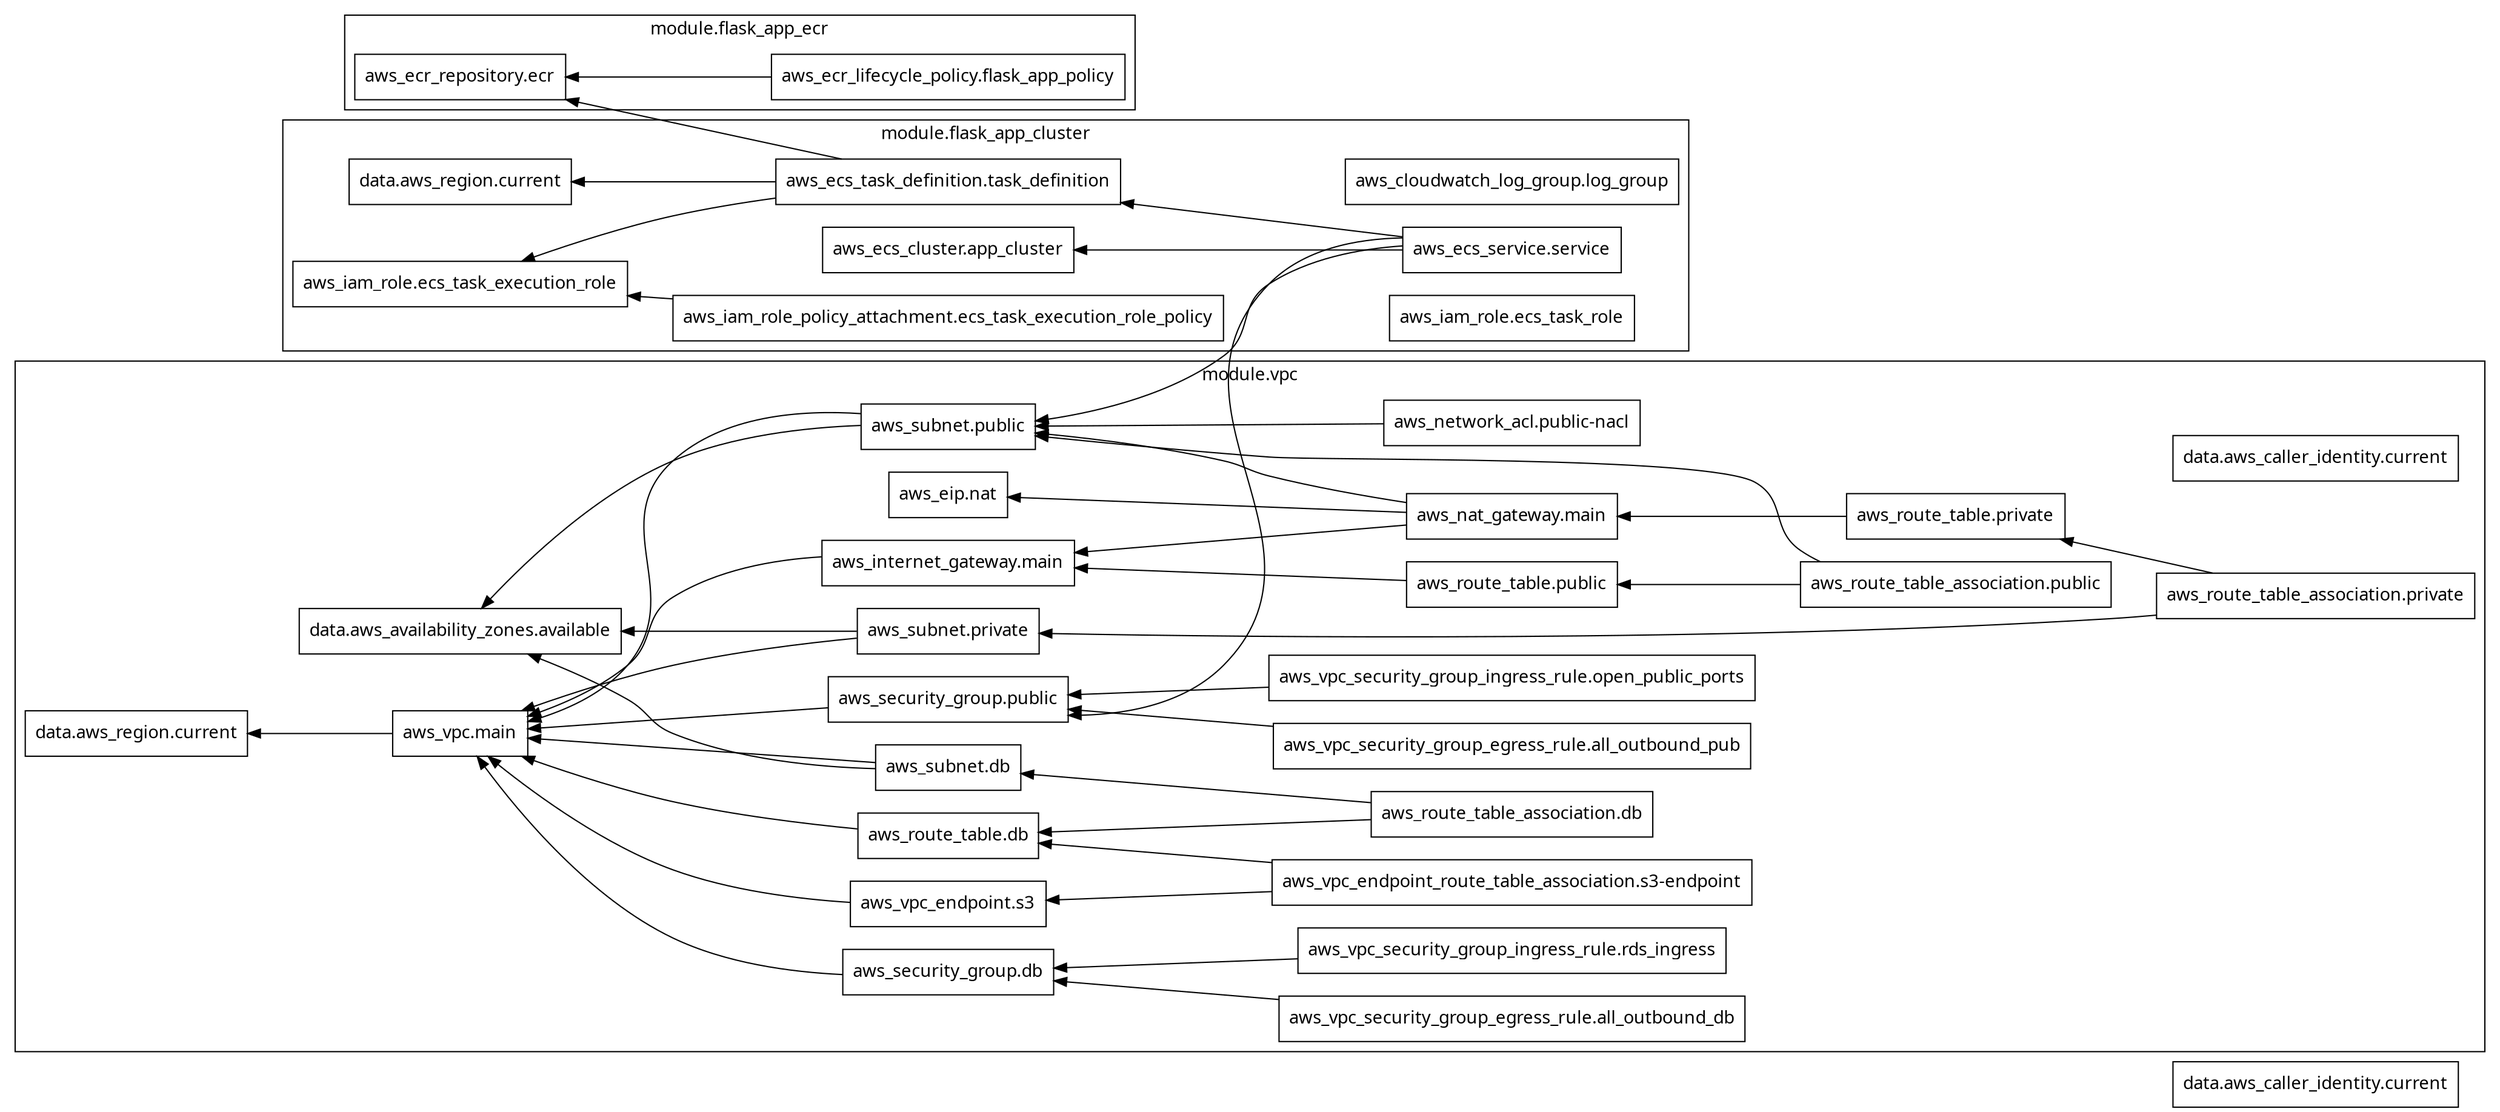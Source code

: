 digraph G {
  rankdir = "RL";
  node [shape = rect, fontname = "sans-serif"];
  "data.aws_caller_identity.current" [label="data.aws_caller_identity.current"];
  subgraph "cluster_module.flask_app_cluster" {
    label = "module.flask_app_cluster"
    fontname = "sans-serif"
    "module.flask_app_cluster.data.aws_region.current" [label="data.aws_region.current"];
    "module.flask_app_cluster.aws_cloudwatch_log_group.log_group" [label="aws_cloudwatch_log_group.log_group"];
    "module.flask_app_cluster.aws_ecs_cluster.app_cluster" [label="aws_ecs_cluster.app_cluster"];
    "module.flask_app_cluster.aws_ecs_service.service" [label="aws_ecs_service.service"];
    "module.flask_app_cluster.aws_ecs_task_definition.task_definition" [label="aws_ecs_task_definition.task_definition"];
    "module.flask_app_cluster.aws_iam_role.ecs_task_execution_role" [label="aws_iam_role.ecs_task_execution_role"];
    "module.flask_app_cluster.aws_iam_role.ecs_task_role" [label="aws_iam_role.ecs_task_role"];
    "module.flask_app_cluster.aws_iam_role_policy_attachment.ecs_task_execution_role_policy" [label="aws_iam_role_policy_attachment.ecs_task_execution_role_policy"];
  }
  subgraph "cluster_module.flask_app_ecr" {
    label = "module.flask_app_ecr"
    fontname = "sans-serif"
    "module.flask_app_ecr.aws_ecr_lifecycle_policy.flask_app_policy" [label="aws_ecr_lifecycle_policy.flask_app_policy"];
    "module.flask_app_ecr.aws_ecr_repository.ecr" [label="aws_ecr_repository.ecr"];
  }
  subgraph "cluster_module.vpc" {
    label = "module.vpc"
    fontname = "sans-serif"
    "module.vpc.data.aws_availability_zones.available" [label="data.aws_availability_zones.available"];
    "module.vpc.data.aws_caller_identity.current" [label="data.aws_caller_identity.current"];
    "module.vpc.data.aws_region.current" [label="data.aws_region.current"];
    "module.vpc.aws_eip.nat" [label="aws_eip.nat"];
    "module.vpc.aws_internet_gateway.main" [label="aws_internet_gateway.main"];
    "module.vpc.aws_nat_gateway.main" [label="aws_nat_gateway.main"];
    "module.vpc.aws_network_acl.public-nacl" [label="aws_network_acl.public-nacl"];
    "module.vpc.aws_route_table.db" [label="aws_route_table.db"];
    "module.vpc.aws_route_table.private" [label="aws_route_table.private"];
    "module.vpc.aws_route_table.public" [label="aws_route_table.public"];
    "module.vpc.aws_route_table_association.db" [label="aws_route_table_association.db"];
    "module.vpc.aws_route_table_association.private" [label="aws_route_table_association.private"];
    "module.vpc.aws_route_table_association.public" [label="aws_route_table_association.public"];
    "module.vpc.aws_security_group.db" [label="aws_security_group.db"];
    "module.vpc.aws_security_group.public" [label="aws_security_group.public"];
    "module.vpc.aws_subnet.db" [label="aws_subnet.db"];
    "module.vpc.aws_subnet.private" [label="aws_subnet.private"];
    "module.vpc.aws_subnet.public" [label="aws_subnet.public"];
    "module.vpc.aws_vpc.main" [label="aws_vpc.main"];
    "module.vpc.aws_vpc_endpoint.s3" [label="aws_vpc_endpoint.s3"];
    "module.vpc.aws_vpc_endpoint_route_table_association.s3-endpoint" [label="aws_vpc_endpoint_route_table_association.s3-endpoint"];
    "module.vpc.aws_vpc_security_group_egress_rule.all_outbound_db" [label="aws_vpc_security_group_egress_rule.all_outbound_db"];
    "module.vpc.aws_vpc_security_group_egress_rule.all_outbound_pub" [label="aws_vpc_security_group_egress_rule.all_outbound_pub"];
    "module.vpc.aws_vpc_security_group_ingress_rule.open_public_ports" [label="aws_vpc_security_group_ingress_rule.open_public_ports"];
    "module.vpc.aws_vpc_security_group_ingress_rule.rds_ingress" [label="aws_vpc_security_group_ingress_rule.rds_ingress"];
  }
  "module.flask_app_cluster.aws_ecs_service.service" -> "module.flask_app_cluster.aws_ecs_cluster.app_cluster";
  "module.flask_app_cluster.aws_ecs_service.service" -> "module.flask_app_cluster.aws_ecs_task_definition.task_definition";
  "module.flask_app_cluster.aws_ecs_service.service" -> "module.vpc.aws_security_group.public";
  "module.flask_app_cluster.aws_ecs_service.service" -> "module.vpc.aws_subnet.public";
  "module.flask_app_cluster.aws_ecs_task_definition.task_definition" -> "module.flask_app_cluster.data.aws_region.current";
  "module.flask_app_cluster.aws_ecs_task_definition.task_definition" -> "module.flask_app_cluster.aws_iam_role.ecs_task_execution_role";
  "module.flask_app_cluster.aws_ecs_task_definition.task_definition" -> "module.flask_app_ecr.aws_ecr_repository.ecr";
  "module.flask_app_cluster.aws_iam_role_policy_attachment.ecs_task_execution_role_policy" -> "module.flask_app_cluster.aws_iam_role.ecs_task_execution_role";
  "module.flask_app_ecr.aws_ecr_lifecycle_policy.flask_app_policy" -> "module.flask_app_ecr.aws_ecr_repository.ecr";
  "module.vpc.aws_internet_gateway.main" -> "module.vpc.aws_vpc.main";
  "module.vpc.aws_nat_gateway.main" -> "module.vpc.aws_eip.nat";
  "module.vpc.aws_nat_gateway.main" -> "module.vpc.aws_internet_gateway.main";
  "module.vpc.aws_nat_gateway.main" -> "module.vpc.aws_subnet.public";
  "module.vpc.aws_network_acl.public-nacl" -> "module.vpc.aws_subnet.public";
  "module.vpc.aws_route_table.db" -> "module.vpc.aws_vpc.main";
  "module.vpc.aws_route_table.private" -> "module.vpc.aws_nat_gateway.main";
  "module.vpc.aws_route_table.public" -> "module.vpc.aws_internet_gateway.main";
  "module.vpc.aws_route_table_association.db" -> "module.vpc.aws_route_table.db";
  "module.vpc.aws_route_table_association.db" -> "module.vpc.aws_subnet.db";
  "module.vpc.aws_route_table_association.private" -> "module.vpc.aws_route_table.private";
  "module.vpc.aws_route_table_association.private" -> "module.vpc.aws_subnet.private";
  "module.vpc.aws_route_table_association.public" -> "module.vpc.aws_route_table.public";
  "module.vpc.aws_route_table_association.public" -> "module.vpc.aws_subnet.public";
  "module.vpc.aws_security_group.db" -> "module.vpc.aws_vpc.main";
  "module.vpc.aws_security_group.public" -> "module.vpc.aws_vpc.main";
  "module.vpc.aws_subnet.db" -> "module.vpc.data.aws_availability_zones.available";
  "module.vpc.aws_subnet.db" -> "module.vpc.aws_vpc.main";
  "module.vpc.aws_subnet.private" -> "module.vpc.data.aws_availability_zones.available";
  "module.vpc.aws_subnet.private" -> "module.vpc.aws_vpc.main";
  "module.vpc.aws_subnet.public" -> "module.vpc.data.aws_availability_zones.available";
  "module.vpc.aws_subnet.public" -> "module.vpc.aws_vpc.main";
  "module.vpc.aws_vpc.main" -> "module.vpc.data.aws_region.current";
  "module.vpc.aws_vpc_endpoint.s3" -> "module.vpc.aws_vpc.main";
  "module.vpc.aws_vpc_endpoint_route_table_association.s3-endpoint" -> "module.vpc.aws_route_table.db";
  "module.vpc.aws_vpc_endpoint_route_table_association.s3-endpoint" -> "module.vpc.aws_vpc_endpoint.s3";
  "module.vpc.aws_vpc_security_group_egress_rule.all_outbound_db" -> "module.vpc.aws_security_group.db";
  "module.vpc.aws_vpc_security_group_egress_rule.all_outbound_pub" -> "module.vpc.aws_security_group.public";
  "module.vpc.aws_vpc_security_group_ingress_rule.open_public_ports" -> "module.vpc.aws_security_group.public";
  "module.vpc.aws_vpc_security_group_ingress_rule.rds_ingress" -> "module.vpc.aws_security_group.db";
}

